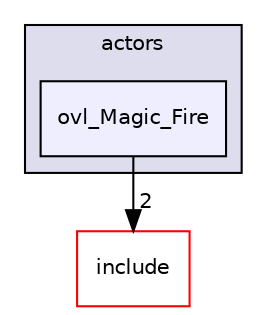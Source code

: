 digraph "src/overlays/actors/ovl_Magic_Fire" {
  compound=true
  node [ fontsize="10", fontname="Helvetica"];
  edge [ labelfontsize="10", labelfontname="Helvetica"];
  subgraph clusterdir_e93473484be31ce7bcb356bd643a22f8 {
    graph [ bgcolor="#ddddee", pencolor="black", label="actors" fontname="Helvetica", fontsize="10", URL="dir_e93473484be31ce7bcb356bd643a22f8.html"]
  dir_b47cf3a62dec6525c6e28b1b3c821d3c [shape=box, label="ovl_Magic_Fire", style="filled", fillcolor="#eeeeff", pencolor="black", URL="dir_b47cf3a62dec6525c6e28b1b3c821d3c.html"];
  }
  dir_d44c64559bbebec7f509842c48db8b23 [shape=box label="include" fillcolor="white" style="filled" color="red" URL="dir_d44c64559bbebec7f509842c48db8b23.html"];
  dir_b47cf3a62dec6525c6e28b1b3c821d3c->dir_d44c64559bbebec7f509842c48db8b23 [headlabel="2", labeldistance=1.5 headhref="dir_000402_000000.html"];
}
